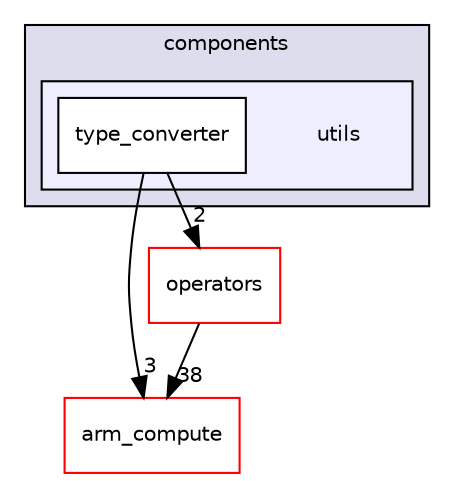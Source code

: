 digraph "src/dynamic_fusion/sketch/gpu/ckw_driver/components/utils" {
  compound=true
  node [ fontsize="10", fontname="Helvetica"];
  edge [ labelfontsize="10", labelfontname="Helvetica"];
  subgraph clusterdir_510767539347664ee40808f8989f21cf {
    graph [ bgcolor="#ddddee", pencolor="black", label="components" fontname="Helvetica", fontsize="10", URL="dir_510767539347664ee40808f8989f21cf.xhtml"]
  subgraph clusterdir_213aed628caee9f2ccbaa58c5778ac89 {
    graph [ bgcolor="#eeeeff", pencolor="black", label="" URL="dir_213aed628caee9f2ccbaa58c5778ac89.xhtml"];
    dir_213aed628caee9f2ccbaa58c5778ac89 [shape=plaintext label="utils"];
  dir_a7cf7e7fac399ed1f29f311f498a9462 [shape=box label="type_converter" fillcolor="white" style="filled" URL="dir_a7cf7e7fac399ed1f29f311f498a9462.xhtml"];
  }
  }
  dir_214608ef36d61442cb2b0c1c4e9a7def [shape=box label="arm_compute" fillcolor="white" style="filled" color="red" URL="dir_214608ef36d61442cb2b0c1c4e9a7def.xhtml"];
  dir_6873a2afc4715a8a8ff813bcf2ca82fa [shape=box label="operators" fillcolor="white" style="filled" color="red" URL="dir_6873a2afc4715a8a8ff813bcf2ca82fa.xhtml"];
  dir_6873a2afc4715a8a8ff813bcf2ca82fa->dir_214608ef36d61442cb2b0c1c4e9a7def [headlabel="38", labeldistance=1.5 headhref="dir_000511_000000.xhtml"];
  dir_a7cf7e7fac399ed1f29f311f498a9462->dir_214608ef36d61442cb2b0c1c4e9a7def [headlabel="3", labeldistance=1.5 headhref="dir_000507_000000.xhtml"];
  dir_a7cf7e7fac399ed1f29f311f498a9462->dir_6873a2afc4715a8a8ff813bcf2ca82fa [headlabel="2", labeldistance=1.5 headhref="dir_000507_000511.xhtml"];
}
